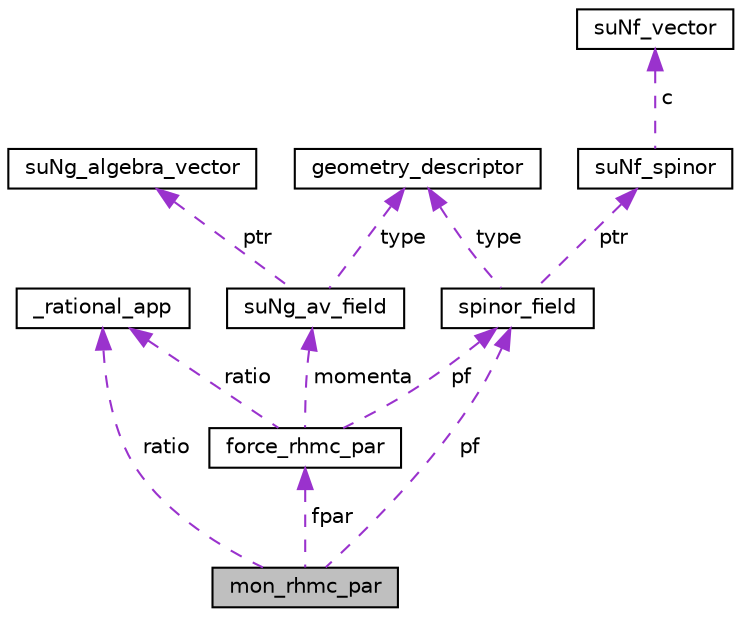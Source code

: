 digraph "mon_rhmc_par"
{
 // LATEX_PDF_SIZE
  edge [fontname="Helvetica",fontsize="10",labelfontname="Helvetica",labelfontsize="10"];
  node [fontname="Helvetica",fontsize="10",shape=record];
  Node1 [label="mon_rhmc_par",height=0.2,width=0.4,color="black", fillcolor="grey75", style="filled", fontcolor="black",tooltip=" "];
  Node2 -> Node1 [dir="back",color="darkorchid3",fontsize="10",style="dashed",label=" ratio" ];
  Node2 [label="_rational_app",height=0.2,width=0.4,color="black", fillcolor="white", style="filled",URL="$d1/d9f/struct__rational__app.html",tooltip=" "];
  Node3 -> Node1 [dir="back",color="darkorchid3",fontsize="10",style="dashed",label=" pf" ];
  Node3 [label="spinor_field",height=0.2,width=0.4,color="black", fillcolor="white", style="filled",URL="$d0/da8/structspinor__field.html",tooltip="Spinor field array containing SU(N_f) spinors in chosen fermion representation."];
  Node4 -> Node3 [dir="back",color="darkorchid3",fontsize="10",style="dashed",label=" type" ];
  Node4 [label="geometry_descriptor",height=0.2,width=0.4,color="black", fillcolor="white", style="filled",URL="$df/da2/structgeometry__descriptor.html",tooltip="This struct should contain all information necessary to perform operations on the local lattice inclu..."];
  Node5 -> Node3 [dir="back",color="darkorchid3",fontsize="10",style="dashed",label=" ptr" ];
  Node5 [label="suNf_spinor",height=0.2,width=0.4,color="black", fillcolor="white", style="filled",URL="$d8/dd1/structsuNf__spinor.html",tooltip=" "];
  Node6 -> Node5 [dir="back",color="darkorchid3",fontsize="10",style="dashed",label=" c" ];
  Node6 [label="suNf_vector",height=0.2,width=0.4,color="black", fillcolor="white", style="filled",URL="$de/d49/structsuNf__vector.html",tooltip=" "];
  Node7 -> Node1 [dir="back",color="darkorchid3",fontsize="10",style="dashed",label=" fpar" ];
  Node7 [label="force_rhmc_par",height=0.2,width=0.4,color="black", fillcolor="white", style="filled",URL="$d1/d17/structforce__rhmc__par.html",tooltip=" "];
  Node2 -> Node7 [dir="back",color="darkorchid3",fontsize="10",style="dashed",label=" ratio" ];
  Node3 -> Node7 [dir="back",color="darkorchid3",fontsize="10",style="dashed",label=" pf" ];
  Node8 -> Node7 [dir="back",color="darkorchid3",fontsize="10",style="dashed",label=" momenta" ];
  Node8 [label="suNg_av_field",height=0.2,width=0.4,color="black", fillcolor="white", style="filled",URL="$db/dc8/structsuNg__av__field.html",tooltip="Field of SU(N_g) algebra vectors."];
  Node4 -> Node8 [dir="back",color="darkorchid3",fontsize="10",style="dashed",label=" type" ];
  Node9 -> Node8 [dir="back",color="darkorchid3",fontsize="10",style="dashed",label=" ptr" ];
  Node9 [label="suNg_algebra_vector",height=0.2,width=0.4,color="black", fillcolor="white", style="filled",URL="$d3/dcb/structsuNg__algebra__vector.html",tooltip=" "];
}
